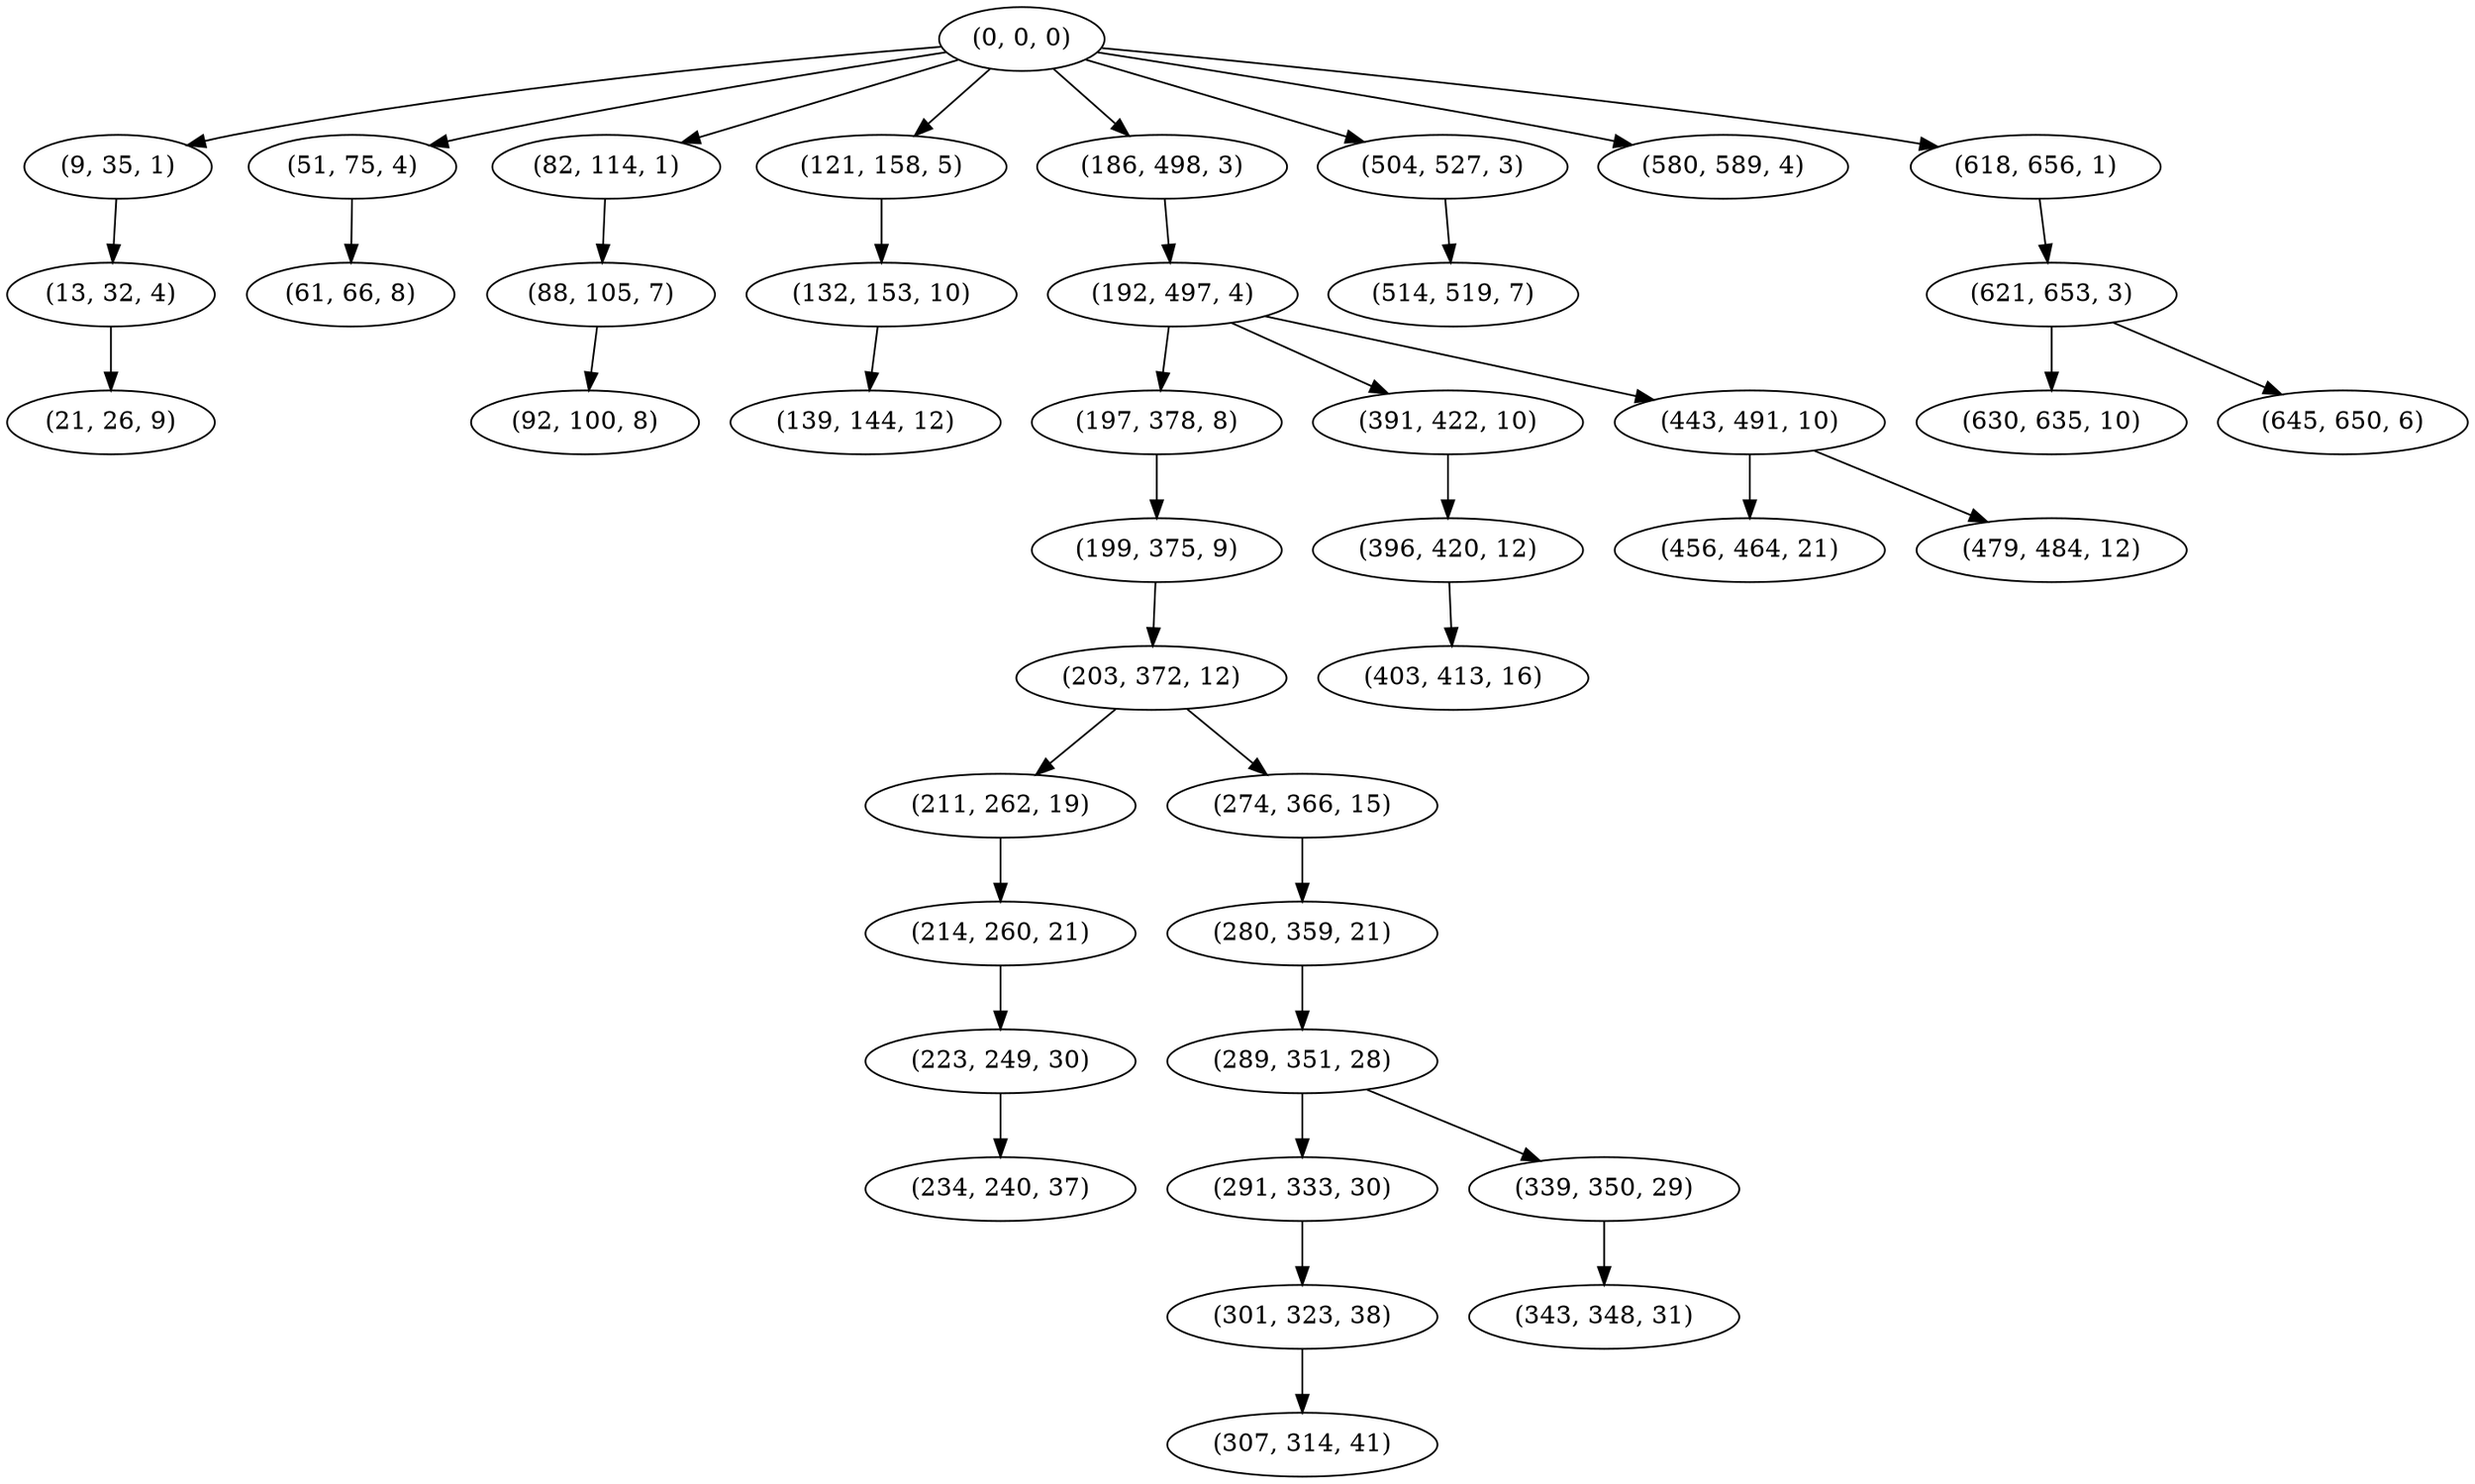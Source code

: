 digraph tree {
    "(0, 0, 0)";
    "(9, 35, 1)";
    "(13, 32, 4)";
    "(21, 26, 9)";
    "(51, 75, 4)";
    "(61, 66, 8)";
    "(82, 114, 1)";
    "(88, 105, 7)";
    "(92, 100, 8)";
    "(121, 158, 5)";
    "(132, 153, 10)";
    "(139, 144, 12)";
    "(186, 498, 3)";
    "(192, 497, 4)";
    "(197, 378, 8)";
    "(199, 375, 9)";
    "(203, 372, 12)";
    "(211, 262, 19)";
    "(214, 260, 21)";
    "(223, 249, 30)";
    "(234, 240, 37)";
    "(274, 366, 15)";
    "(280, 359, 21)";
    "(289, 351, 28)";
    "(291, 333, 30)";
    "(301, 323, 38)";
    "(307, 314, 41)";
    "(339, 350, 29)";
    "(343, 348, 31)";
    "(391, 422, 10)";
    "(396, 420, 12)";
    "(403, 413, 16)";
    "(443, 491, 10)";
    "(456, 464, 21)";
    "(479, 484, 12)";
    "(504, 527, 3)";
    "(514, 519, 7)";
    "(580, 589, 4)";
    "(618, 656, 1)";
    "(621, 653, 3)";
    "(630, 635, 10)";
    "(645, 650, 6)";
    "(0, 0, 0)" -> "(9, 35, 1)";
    "(0, 0, 0)" -> "(51, 75, 4)";
    "(0, 0, 0)" -> "(82, 114, 1)";
    "(0, 0, 0)" -> "(121, 158, 5)";
    "(0, 0, 0)" -> "(186, 498, 3)";
    "(0, 0, 0)" -> "(504, 527, 3)";
    "(0, 0, 0)" -> "(580, 589, 4)";
    "(0, 0, 0)" -> "(618, 656, 1)";
    "(9, 35, 1)" -> "(13, 32, 4)";
    "(13, 32, 4)" -> "(21, 26, 9)";
    "(51, 75, 4)" -> "(61, 66, 8)";
    "(82, 114, 1)" -> "(88, 105, 7)";
    "(88, 105, 7)" -> "(92, 100, 8)";
    "(121, 158, 5)" -> "(132, 153, 10)";
    "(132, 153, 10)" -> "(139, 144, 12)";
    "(186, 498, 3)" -> "(192, 497, 4)";
    "(192, 497, 4)" -> "(197, 378, 8)";
    "(192, 497, 4)" -> "(391, 422, 10)";
    "(192, 497, 4)" -> "(443, 491, 10)";
    "(197, 378, 8)" -> "(199, 375, 9)";
    "(199, 375, 9)" -> "(203, 372, 12)";
    "(203, 372, 12)" -> "(211, 262, 19)";
    "(203, 372, 12)" -> "(274, 366, 15)";
    "(211, 262, 19)" -> "(214, 260, 21)";
    "(214, 260, 21)" -> "(223, 249, 30)";
    "(223, 249, 30)" -> "(234, 240, 37)";
    "(274, 366, 15)" -> "(280, 359, 21)";
    "(280, 359, 21)" -> "(289, 351, 28)";
    "(289, 351, 28)" -> "(291, 333, 30)";
    "(289, 351, 28)" -> "(339, 350, 29)";
    "(291, 333, 30)" -> "(301, 323, 38)";
    "(301, 323, 38)" -> "(307, 314, 41)";
    "(339, 350, 29)" -> "(343, 348, 31)";
    "(391, 422, 10)" -> "(396, 420, 12)";
    "(396, 420, 12)" -> "(403, 413, 16)";
    "(443, 491, 10)" -> "(456, 464, 21)";
    "(443, 491, 10)" -> "(479, 484, 12)";
    "(504, 527, 3)" -> "(514, 519, 7)";
    "(618, 656, 1)" -> "(621, 653, 3)";
    "(621, 653, 3)" -> "(630, 635, 10)";
    "(621, 653, 3)" -> "(645, 650, 6)";
}
